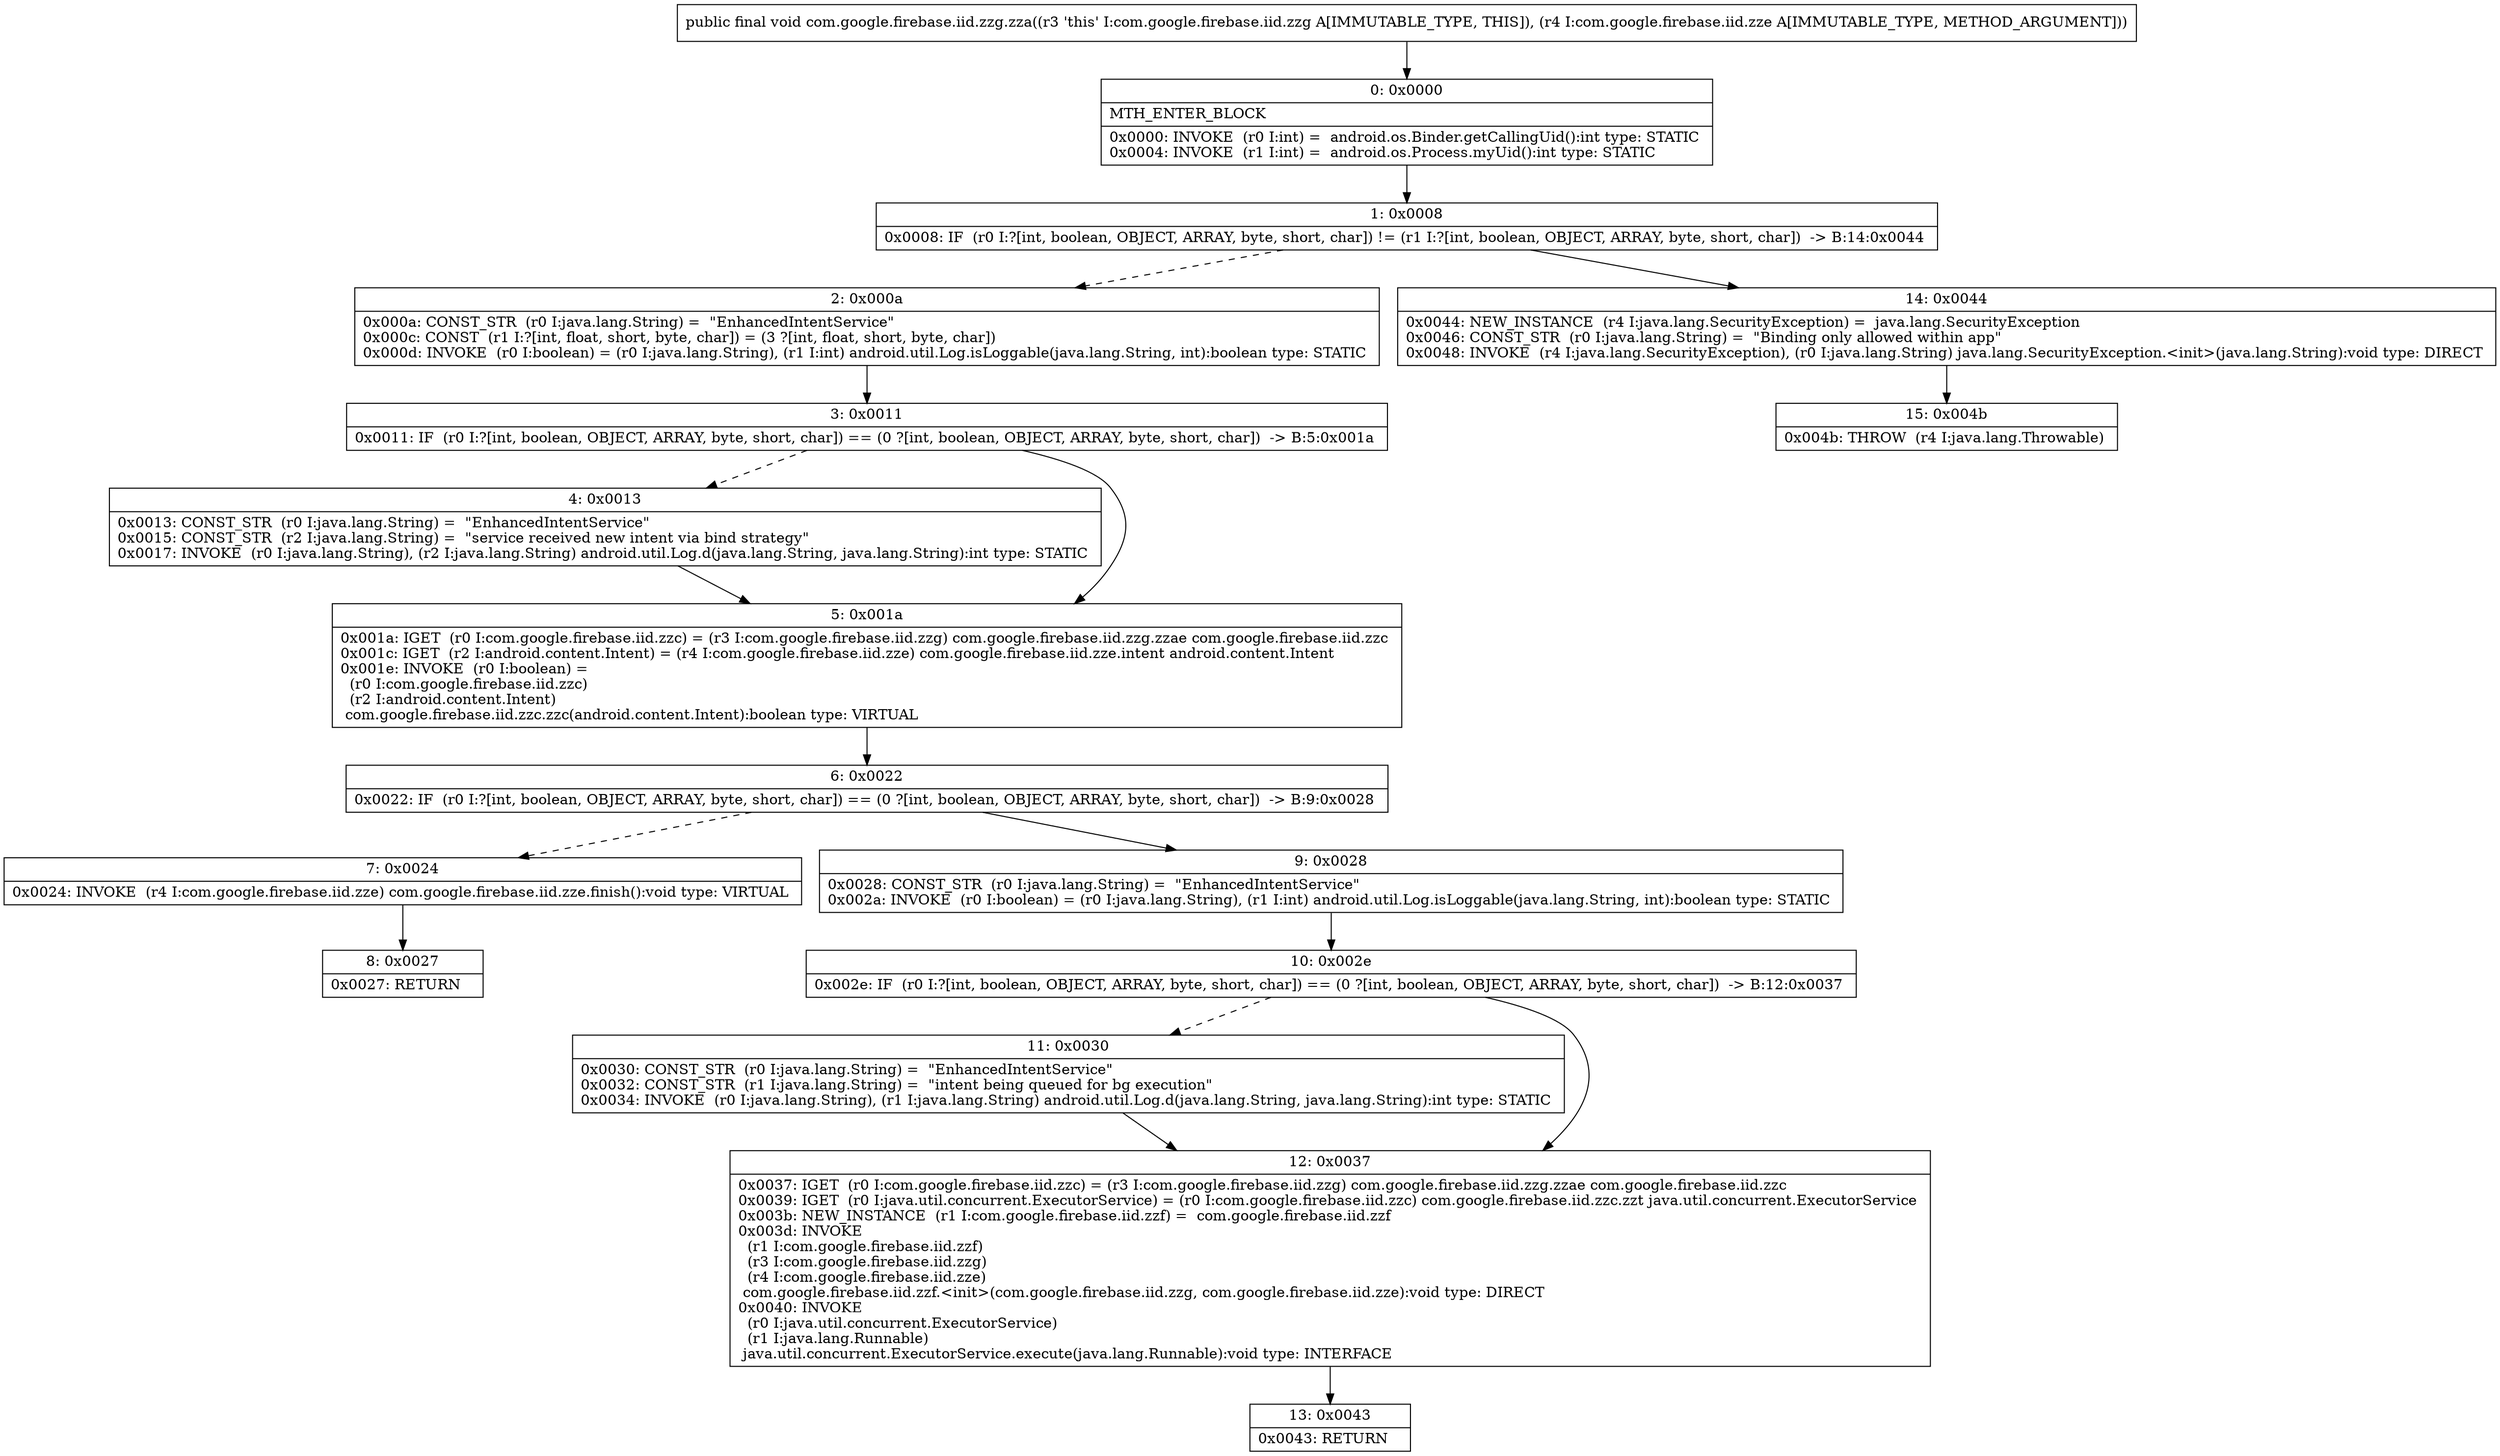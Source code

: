 digraph "CFG forcom.google.firebase.iid.zzg.zza(Lcom\/google\/firebase\/iid\/zze;)V" {
Node_0 [shape=record,label="{0\:\ 0x0000|MTH_ENTER_BLOCK\l|0x0000: INVOKE  (r0 I:int) =  android.os.Binder.getCallingUid():int type: STATIC \l0x0004: INVOKE  (r1 I:int) =  android.os.Process.myUid():int type: STATIC \l}"];
Node_1 [shape=record,label="{1\:\ 0x0008|0x0008: IF  (r0 I:?[int, boolean, OBJECT, ARRAY, byte, short, char]) != (r1 I:?[int, boolean, OBJECT, ARRAY, byte, short, char])  \-\> B:14:0x0044 \l}"];
Node_2 [shape=record,label="{2\:\ 0x000a|0x000a: CONST_STR  (r0 I:java.lang.String) =  \"EnhancedIntentService\" \l0x000c: CONST  (r1 I:?[int, float, short, byte, char]) = (3 ?[int, float, short, byte, char]) \l0x000d: INVOKE  (r0 I:boolean) = (r0 I:java.lang.String), (r1 I:int) android.util.Log.isLoggable(java.lang.String, int):boolean type: STATIC \l}"];
Node_3 [shape=record,label="{3\:\ 0x0011|0x0011: IF  (r0 I:?[int, boolean, OBJECT, ARRAY, byte, short, char]) == (0 ?[int, boolean, OBJECT, ARRAY, byte, short, char])  \-\> B:5:0x001a \l}"];
Node_4 [shape=record,label="{4\:\ 0x0013|0x0013: CONST_STR  (r0 I:java.lang.String) =  \"EnhancedIntentService\" \l0x0015: CONST_STR  (r2 I:java.lang.String) =  \"service received new intent via bind strategy\" \l0x0017: INVOKE  (r0 I:java.lang.String), (r2 I:java.lang.String) android.util.Log.d(java.lang.String, java.lang.String):int type: STATIC \l}"];
Node_5 [shape=record,label="{5\:\ 0x001a|0x001a: IGET  (r0 I:com.google.firebase.iid.zzc) = (r3 I:com.google.firebase.iid.zzg) com.google.firebase.iid.zzg.zzae com.google.firebase.iid.zzc \l0x001c: IGET  (r2 I:android.content.Intent) = (r4 I:com.google.firebase.iid.zze) com.google.firebase.iid.zze.intent android.content.Intent \l0x001e: INVOKE  (r0 I:boolean) = \l  (r0 I:com.google.firebase.iid.zzc)\l  (r2 I:android.content.Intent)\l com.google.firebase.iid.zzc.zzc(android.content.Intent):boolean type: VIRTUAL \l}"];
Node_6 [shape=record,label="{6\:\ 0x0022|0x0022: IF  (r0 I:?[int, boolean, OBJECT, ARRAY, byte, short, char]) == (0 ?[int, boolean, OBJECT, ARRAY, byte, short, char])  \-\> B:9:0x0028 \l}"];
Node_7 [shape=record,label="{7\:\ 0x0024|0x0024: INVOKE  (r4 I:com.google.firebase.iid.zze) com.google.firebase.iid.zze.finish():void type: VIRTUAL \l}"];
Node_8 [shape=record,label="{8\:\ 0x0027|0x0027: RETURN   \l}"];
Node_9 [shape=record,label="{9\:\ 0x0028|0x0028: CONST_STR  (r0 I:java.lang.String) =  \"EnhancedIntentService\" \l0x002a: INVOKE  (r0 I:boolean) = (r0 I:java.lang.String), (r1 I:int) android.util.Log.isLoggable(java.lang.String, int):boolean type: STATIC \l}"];
Node_10 [shape=record,label="{10\:\ 0x002e|0x002e: IF  (r0 I:?[int, boolean, OBJECT, ARRAY, byte, short, char]) == (0 ?[int, boolean, OBJECT, ARRAY, byte, short, char])  \-\> B:12:0x0037 \l}"];
Node_11 [shape=record,label="{11\:\ 0x0030|0x0030: CONST_STR  (r0 I:java.lang.String) =  \"EnhancedIntentService\" \l0x0032: CONST_STR  (r1 I:java.lang.String) =  \"intent being queued for bg execution\" \l0x0034: INVOKE  (r0 I:java.lang.String), (r1 I:java.lang.String) android.util.Log.d(java.lang.String, java.lang.String):int type: STATIC \l}"];
Node_12 [shape=record,label="{12\:\ 0x0037|0x0037: IGET  (r0 I:com.google.firebase.iid.zzc) = (r3 I:com.google.firebase.iid.zzg) com.google.firebase.iid.zzg.zzae com.google.firebase.iid.zzc \l0x0039: IGET  (r0 I:java.util.concurrent.ExecutorService) = (r0 I:com.google.firebase.iid.zzc) com.google.firebase.iid.zzc.zzt java.util.concurrent.ExecutorService \l0x003b: NEW_INSTANCE  (r1 I:com.google.firebase.iid.zzf) =  com.google.firebase.iid.zzf \l0x003d: INVOKE  \l  (r1 I:com.google.firebase.iid.zzf)\l  (r3 I:com.google.firebase.iid.zzg)\l  (r4 I:com.google.firebase.iid.zze)\l com.google.firebase.iid.zzf.\<init\>(com.google.firebase.iid.zzg, com.google.firebase.iid.zze):void type: DIRECT \l0x0040: INVOKE  \l  (r0 I:java.util.concurrent.ExecutorService)\l  (r1 I:java.lang.Runnable)\l java.util.concurrent.ExecutorService.execute(java.lang.Runnable):void type: INTERFACE \l}"];
Node_13 [shape=record,label="{13\:\ 0x0043|0x0043: RETURN   \l}"];
Node_14 [shape=record,label="{14\:\ 0x0044|0x0044: NEW_INSTANCE  (r4 I:java.lang.SecurityException) =  java.lang.SecurityException \l0x0046: CONST_STR  (r0 I:java.lang.String) =  \"Binding only allowed within app\" \l0x0048: INVOKE  (r4 I:java.lang.SecurityException), (r0 I:java.lang.String) java.lang.SecurityException.\<init\>(java.lang.String):void type: DIRECT \l}"];
Node_15 [shape=record,label="{15\:\ 0x004b|0x004b: THROW  (r4 I:java.lang.Throwable) \l}"];
MethodNode[shape=record,label="{public final void com.google.firebase.iid.zzg.zza((r3 'this' I:com.google.firebase.iid.zzg A[IMMUTABLE_TYPE, THIS]), (r4 I:com.google.firebase.iid.zze A[IMMUTABLE_TYPE, METHOD_ARGUMENT])) }"];
MethodNode -> Node_0;
Node_0 -> Node_1;
Node_1 -> Node_2[style=dashed];
Node_1 -> Node_14;
Node_2 -> Node_3;
Node_3 -> Node_4[style=dashed];
Node_3 -> Node_5;
Node_4 -> Node_5;
Node_5 -> Node_6;
Node_6 -> Node_7[style=dashed];
Node_6 -> Node_9;
Node_7 -> Node_8;
Node_9 -> Node_10;
Node_10 -> Node_11[style=dashed];
Node_10 -> Node_12;
Node_11 -> Node_12;
Node_12 -> Node_13;
Node_14 -> Node_15;
}


